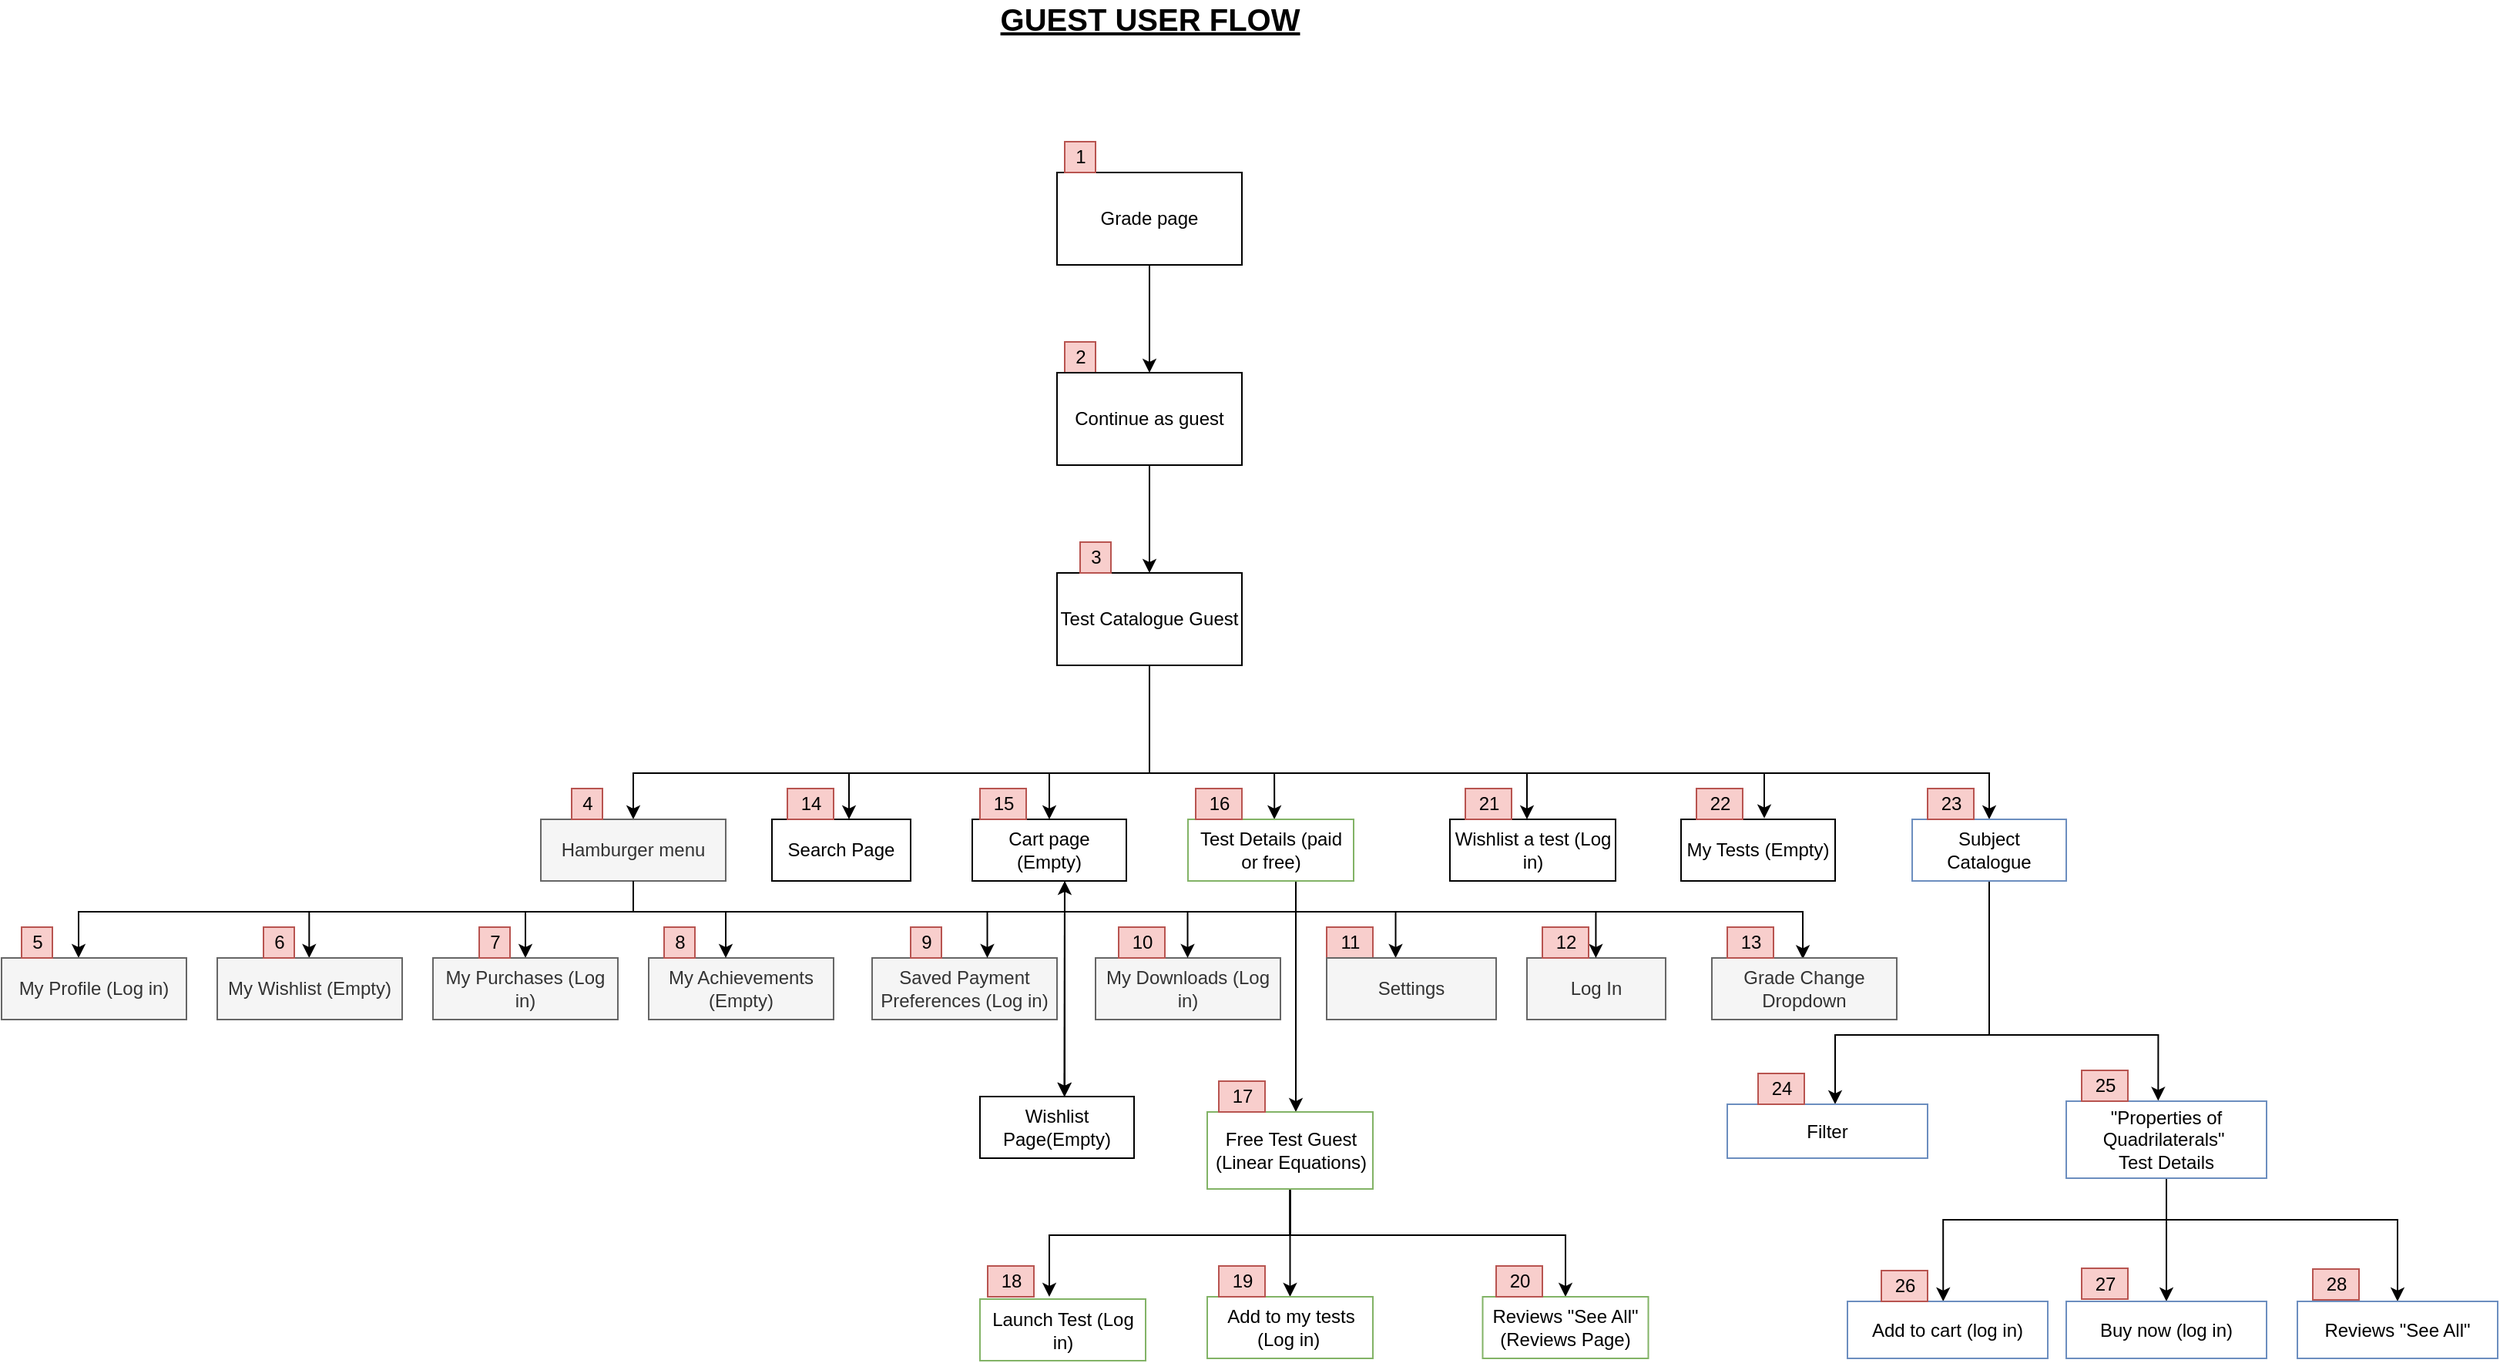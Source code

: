 <mxfile version="14.9.2" type="github" pages="2">
  <diagram id="OGrvIuzpXwlmTKYWj4ko" name="Guest user flow">
    <mxGraphModel dx="12700" dy="7450" grid="1" gridSize="10" guides="1" tooltips="1" connect="1" arrows="1" fold="1" page="1" pageScale="1" pageWidth="850" pageHeight="1100" math="0" shadow="0">
      <root>
        <mxCell id="0" />
        <mxCell id="1" parent="0" />
        <mxCell id="kdUmxQenp2QyYtP7Kdyd-5" style="edgeStyle=orthogonalEdgeStyle;rounded=0;orthogonalLoop=1;jettySize=auto;html=1;entryX=0.5;entryY=0;entryDx=0;entryDy=0;" edge="1" parent="1" source="kdUmxQenp2QyYtP7Kdyd-1" target="kdUmxQenp2QyYtP7Kdyd-99">
          <mxGeometry relative="1" as="geometry">
            <mxPoint x="425" y="10" as="targetPoint" />
          </mxGeometry>
        </mxCell>
        <mxCell id="kdUmxQenp2QyYtP7Kdyd-1" value="Grade page" style="rounded=0;whiteSpace=wrap;html=1;" vertex="1" parent="1">
          <mxGeometry x="365" y="-110" width="120" height="60" as="geometry" />
        </mxCell>
        <mxCell id="kdUmxQenp2QyYtP7Kdyd-3" value="&lt;font style=&quot;font-size: 20px&quot;&gt;&lt;b&gt;&lt;u&gt;GUEST USER FLOW&lt;/u&gt;&lt;/b&gt;&lt;/font&gt;" style="text;html=1;align=center;verticalAlign=middle;resizable=0;points=[];autosize=1;strokeColor=none;" vertex="1" parent="1">
          <mxGeometry x="320" y="-220" width="210" height="20" as="geometry" />
        </mxCell>
        <mxCell id="kdUmxQenp2QyYtP7Kdyd-8" value="" style="edgeStyle=orthogonalEdgeStyle;rounded=0;orthogonalLoop=1;jettySize=auto;html=1;" edge="1" parent="1" source="kdUmxQenp2QyYtP7Kdyd-4" target="kdUmxQenp2QyYtP7Kdyd-7">
          <mxGeometry relative="1" as="geometry">
            <Array as="points">
              <mxPoint x="425" y="280" />
              <mxPoint x="90" y="280" />
            </Array>
          </mxGeometry>
        </mxCell>
        <mxCell id="kdUmxQenp2QyYtP7Kdyd-10" style="edgeStyle=orthogonalEdgeStyle;rounded=0;orthogonalLoop=1;jettySize=auto;html=1;entryX=0.54;entryY=-0.017;entryDx=0;entryDy=0;entryPerimeter=0;" edge="1" parent="1" source="kdUmxQenp2QyYtP7Kdyd-4" target="kdUmxQenp2QyYtP7Kdyd-23">
          <mxGeometry relative="1" as="geometry">
            <mxPoint x="780" y="320" as="targetPoint" />
            <Array as="points">
              <mxPoint x="425" y="280" />
              <mxPoint x="824" y="280" />
            </Array>
          </mxGeometry>
        </mxCell>
        <mxCell id="kdUmxQenp2QyYtP7Kdyd-4" value="Test Catalogue Guest" style="rounded=0;whiteSpace=wrap;html=1;" vertex="1" parent="1">
          <mxGeometry x="365" y="150" width="120" height="60" as="geometry" />
        </mxCell>
        <mxCell id="kdUmxQenp2QyYtP7Kdyd-27" value="" style="edgeStyle=orthogonalEdgeStyle;rounded=0;orthogonalLoop=1;jettySize=auto;html=1;" edge="1" parent="1" source="kdUmxQenp2QyYtP7Kdyd-7" target="kdUmxQenp2QyYtP7Kdyd-26">
          <mxGeometry relative="1" as="geometry">
            <Array as="points">
              <mxPoint x="90" y="370" />
              <mxPoint x="-270" y="370" />
            </Array>
          </mxGeometry>
        </mxCell>
        <mxCell id="kdUmxQenp2QyYtP7Kdyd-7" value="Hamburger menu" style="rounded=0;whiteSpace=wrap;html=1;strokeColor=#666666;fillColor=#f5f5f5;fontColor=#333333;" vertex="1" parent="1">
          <mxGeometry x="30" y="310" width="120" height="40" as="geometry" />
        </mxCell>
        <mxCell id="kdUmxQenp2QyYtP7Kdyd-12" style="edgeStyle=orthogonalEdgeStyle;rounded=0;orthogonalLoop=1;jettySize=auto;html=1;" edge="1" parent="1">
          <mxGeometry relative="1" as="geometry">
            <mxPoint x="970" y="310" as="targetPoint" />
            <mxPoint x="650" y="280" as="sourcePoint" />
            <Array as="points">
              <mxPoint x="970" y="280" />
            </Array>
          </mxGeometry>
        </mxCell>
        <mxCell id="kdUmxQenp2QyYtP7Kdyd-15" style="edgeStyle=orthogonalEdgeStyle;rounded=0;orthogonalLoop=1;jettySize=auto;html=1;" edge="1" parent="1">
          <mxGeometry relative="1" as="geometry">
            <mxPoint x="230" y="310" as="targetPoint" />
            <mxPoint x="230" y="280" as="sourcePoint" />
            <Array as="points">
              <mxPoint x="230" y="280" />
              <mxPoint x="230" y="290" />
            </Array>
          </mxGeometry>
        </mxCell>
        <mxCell id="kdUmxQenp2QyYtP7Kdyd-17" value="Search Page" style="rounded=0;whiteSpace=wrap;html=1;" vertex="1" parent="1">
          <mxGeometry x="180" y="310" width="90" height="40" as="geometry" />
        </mxCell>
        <mxCell id="kdUmxQenp2QyYtP7Kdyd-91" style="edgeStyle=orthogonalEdgeStyle;rounded=0;orthogonalLoop=1;jettySize=auto;html=1;" edge="1" parent="1" source="kdUmxQenp2QyYtP7Kdyd-18">
          <mxGeometry relative="1" as="geometry">
            <mxPoint x="370" y="490" as="targetPoint" />
            <Array as="points">
              <mxPoint x="370" y="490" />
              <mxPoint x="370" y="490" />
            </Array>
          </mxGeometry>
        </mxCell>
        <mxCell id="kdUmxQenp2QyYtP7Kdyd-18" value="Cart page (Empty)" style="rounded=0;whiteSpace=wrap;html=1;" vertex="1" parent="1">
          <mxGeometry x="310" y="310" width="100" height="40" as="geometry" />
        </mxCell>
        <mxCell id="kdUmxQenp2QyYtP7Kdyd-69" value="" style="edgeStyle=orthogonalEdgeStyle;rounded=0;orthogonalLoop=1;jettySize=auto;html=1;exitX=0.5;exitY=1;exitDx=0;exitDy=0;" edge="1" parent="1" source="kdUmxQenp2QyYtP7Kdyd-19">
          <mxGeometry relative="1" as="geometry">
            <mxPoint x="970" y="345" as="sourcePoint" />
            <mxPoint x="870" y="495" as="targetPoint" />
            <Array as="points">
              <mxPoint x="970" y="450" />
              <mxPoint x="870" y="450" />
              <mxPoint x="870" y="495" />
            </Array>
          </mxGeometry>
        </mxCell>
        <mxCell id="kdUmxQenp2QyYtP7Kdyd-19" value="Subject Catalogue" style="rounded=0;whiteSpace=wrap;html=1;strokeColor=#6c8ebf;fillColor=#FFFFFF;" vertex="1" parent="1">
          <mxGeometry x="920" y="310" width="100" height="40" as="geometry" />
        </mxCell>
        <mxCell id="kdUmxQenp2QyYtP7Kdyd-20" style="edgeStyle=orthogonalEdgeStyle;rounded=0;orthogonalLoop=1;jettySize=auto;html=1;" edge="1" parent="1">
          <mxGeometry relative="1" as="geometry">
            <mxPoint x="360" y="310.0" as="targetPoint" />
            <mxPoint x="360" y="280" as="sourcePoint" />
            <Array as="points">
              <mxPoint x="360" y="290" />
              <mxPoint x="360" y="290" />
            </Array>
          </mxGeometry>
        </mxCell>
        <mxCell id="kdUmxQenp2QyYtP7Kdyd-21" style="edgeStyle=orthogonalEdgeStyle;rounded=0;orthogonalLoop=1;jettySize=auto;html=1;" edge="1" parent="1">
          <mxGeometry relative="1" as="geometry">
            <mxPoint x="506.05" y="310.0" as="targetPoint" />
            <mxPoint x="506.05" y="280" as="sourcePoint" />
            <Array as="points">
              <mxPoint x="506.05" y="300" />
              <mxPoint x="506.05" y="300" />
            </Array>
          </mxGeometry>
        </mxCell>
        <mxCell id="kdUmxQenp2QyYtP7Kdyd-23" value="My Tests (Empty)" style="rounded=0;whiteSpace=wrap;html=1;" vertex="1" parent="1">
          <mxGeometry x="770" y="310" width="100" height="40" as="geometry" />
        </mxCell>
        <mxCell id="kdUmxQenp2QyYtP7Kdyd-64" style="edgeStyle=orthogonalEdgeStyle;rounded=0;orthogonalLoop=1;jettySize=auto;html=1;" edge="1" parent="1" source="kdUmxQenp2QyYtP7Kdyd-24">
          <mxGeometry relative="1" as="geometry">
            <mxPoint x="520" y="500" as="targetPoint" />
            <Array as="points">
              <mxPoint x="520" y="450" />
              <mxPoint x="520" y="450" />
            </Array>
          </mxGeometry>
        </mxCell>
        <mxCell id="kdUmxQenp2QyYtP7Kdyd-24" value="Test Details (paid or free)" style="rounded=0;whiteSpace=wrap;html=1;strokeColor=#82b366;fillColor=#FFFFFF;" vertex="1" parent="1">
          <mxGeometry x="450" y="310" width="107.5" height="40" as="geometry" />
        </mxCell>
        <mxCell id="kdUmxQenp2QyYtP7Kdyd-26" value="My Profile (Log in)" style="rounded=0;whiteSpace=wrap;html=1;fillColor=#f5f5f5;strokeColor=#666666;fontColor=#333333;" vertex="1" parent="1">
          <mxGeometry x="-320" y="400" width="120" height="40" as="geometry" />
        </mxCell>
        <mxCell id="kdUmxQenp2QyYtP7Kdyd-28" value="" style="edgeStyle=orthogonalEdgeStyle;rounded=0;orthogonalLoop=1;jettySize=auto;html=1;entryX=0.492;entryY=0.018;entryDx=0;entryDy=0;entryPerimeter=0;exitX=0.5;exitY=1;exitDx=0;exitDy=0;exitPerimeter=0;" edge="1" parent="1" source="kdUmxQenp2QyYtP7Kdyd-7" target="kdUmxQenp2QyYtP7Kdyd-39">
          <mxGeometry relative="1" as="geometry">
            <mxPoint x="459.97" y="360" as="sourcePoint" />
            <mxPoint x="839.97" y="420" as="targetPoint" />
            <Array as="points">
              <mxPoint x="90" y="370" />
              <mxPoint x="849" y="370" />
            </Array>
          </mxGeometry>
        </mxCell>
        <mxCell id="kdUmxQenp2QyYtP7Kdyd-29" style="edgeStyle=orthogonalEdgeStyle;rounded=0;orthogonalLoop=1;jettySize=auto;html=1;" edge="1" parent="1">
          <mxGeometry relative="1" as="geometry">
            <mxPoint x="-120.34" y="400" as="targetPoint" />
            <mxPoint x="-120.34" y="370" as="sourcePoint" />
            <Array as="points">
              <mxPoint x="-120.34" y="370" />
              <mxPoint x="-120.34" y="380" />
            </Array>
          </mxGeometry>
        </mxCell>
        <mxCell id="kdUmxQenp2QyYtP7Kdyd-31" value="My Wishlist (Empty)" style="rounded=0;whiteSpace=wrap;html=1;fillColor=#f5f5f5;strokeColor=#666666;fontColor=#333333;" vertex="1" parent="1">
          <mxGeometry x="-180" y="400" width="120" height="40" as="geometry" />
        </mxCell>
        <mxCell id="kdUmxQenp2QyYtP7Kdyd-32" style="edgeStyle=orthogonalEdgeStyle;rounded=0;orthogonalLoop=1;jettySize=auto;html=1;" edge="1" parent="1">
          <mxGeometry relative="1" as="geometry">
            <mxPoint x="20" y="400" as="targetPoint" />
            <mxPoint x="20" y="370" as="sourcePoint" />
            <Array as="points">
              <mxPoint x="20" y="370" />
              <mxPoint x="20" y="380" />
            </Array>
          </mxGeometry>
        </mxCell>
        <mxCell id="kdUmxQenp2QyYtP7Kdyd-33" value="My Achievements (Empty)" style="rounded=0;whiteSpace=wrap;html=1;fillColor=#f5f5f5;strokeColor=#666666;fontColor=#333333;" vertex="1" parent="1">
          <mxGeometry x="100" y="400" width="120" height="40" as="geometry" />
        </mxCell>
        <mxCell id="kdUmxQenp2QyYtP7Kdyd-34" value="Saved Payment Preferences (Log in)" style="rounded=0;whiteSpace=wrap;html=1;fillColor=#f5f5f5;strokeColor=#666666;fontColor=#333333;" vertex="1" parent="1">
          <mxGeometry x="245" y="400" width="120" height="40" as="geometry" />
        </mxCell>
        <mxCell id="kdUmxQenp2QyYtP7Kdyd-35" value="My Downloads (Log in)" style="rounded=0;whiteSpace=wrap;html=1;fillColor=#f5f5f5;strokeColor=#666666;fontColor=#333333;" vertex="1" parent="1">
          <mxGeometry x="390" y="400" width="120" height="40" as="geometry" />
        </mxCell>
        <mxCell id="kdUmxQenp2QyYtP7Kdyd-37" value="My Purchases (Log in)" style="rounded=0;whiteSpace=wrap;html=1;fillColor=#f5f5f5;strokeColor=#666666;fontColor=#333333;" vertex="1" parent="1">
          <mxGeometry x="-40" y="400" width="120" height="40" as="geometry" />
        </mxCell>
        <mxCell id="kdUmxQenp2QyYtP7Kdyd-38" value="Log In" style="rounded=0;whiteSpace=wrap;html=1;fillColor=#f5f5f5;strokeColor=#666666;fontColor=#333333;" vertex="1" parent="1">
          <mxGeometry x="670" y="400" width="90" height="40" as="geometry" />
        </mxCell>
        <mxCell id="kdUmxQenp2QyYtP7Kdyd-39" value="Grade Change Dropdown" style="rounded=0;whiteSpace=wrap;html=1;fillColor=#f5f5f5;strokeColor=#666666;fontColor=#333333;" vertex="1" parent="1">
          <mxGeometry x="790" y="400" width="120" height="40" as="geometry" />
        </mxCell>
        <mxCell id="kdUmxQenp2QyYtP7Kdyd-41" style="edgeStyle=orthogonalEdgeStyle;rounded=0;orthogonalLoop=1;jettySize=auto;html=1;" edge="1" parent="1">
          <mxGeometry relative="1" as="geometry">
            <mxPoint x="319.76" y="400" as="targetPoint" />
            <mxPoint x="319.76" y="370" as="sourcePoint" />
            <Array as="points">
              <mxPoint x="319.76" y="370" />
              <mxPoint x="319.76" y="380" />
            </Array>
          </mxGeometry>
        </mxCell>
        <mxCell id="kdUmxQenp2QyYtP7Kdyd-42" style="edgeStyle=orthogonalEdgeStyle;rounded=0;orthogonalLoop=1;jettySize=auto;html=1;" edge="1" parent="1">
          <mxGeometry relative="1" as="geometry">
            <mxPoint x="150" y="400" as="targetPoint" />
            <mxPoint x="150" y="370" as="sourcePoint" />
            <Array as="points">
              <mxPoint x="150" y="370" />
              <mxPoint x="150" y="380" />
            </Array>
          </mxGeometry>
        </mxCell>
        <mxCell id="kdUmxQenp2QyYtP7Kdyd-43" style="edgeStyle=orthogonalEdgeStyle;rounded=0;orthogonalLoop=1;jettySize=auto;html=1;" edge="1" parent="1">
          <mxGeometry relative="1" as="geometry">
            <mxPoint x="449.76" y="400" as="targetPoint" />
            <mxPoint x="449.76" y="370" as="sourcePoint" />
            <Array as="points">
              <mxPoint x="449.76" y="370" />
              <mxPoint x="449.76" y="380" />
            </Array>
          </mxGeometry>
        </mxCell>
        <mxCell id="kdUmxQenp2QyYtP7Kdyd-44" style="edgeStyle=orthogonalEdgeStyle;rounded=0;orthogonalLoop=1;jettySize=auto;html=1;" edge="1" parent="1">
          <mxGeometry relative="1" as="geometry">
            <mxPoint x="584.76" y="400" as="targetPoint" />
            <mxPoint x="584.76" y="370" as="sourcePoint" />
            <Array as="points">
              <mxPoint x="584.76" y="370" />
              <mxPoint x="584.76" y="380" />
            </Array>
          </mxGeometry>
        </mxCell>
        <mxCell id="kdUmxQenp2QyYtP7Kdyd-45" style="edgeStyle=orthogonalEdgeStyle;rounded=0;orthogonalLoop=1;jettySize=auto;html=1;" edge="1" parent="1">
          <mxGeometry relative="1" as="geometry">
            <mxPoint x="714.71" y="400" as="targetPoint" />
            <mxPoint x="714.71" y="370" as="sourcePoint" />
            <Array as="points">
              <mxPoint x="714.71" y="370" />
              <mxPoint x="714.71" y="380" />
            </Array>
          </mxGeometry>
        </mxCell>
        <mxCell id="kdUmxQenp2QyYtP7Kdyd-48" style="edgeStyle=orthogonalEdgeStyle;rounded=0;orthogonalLoop=1;jettySize=auto;html=1;" edge="1" parent="1">
          <mxGeometry relative="1" as="geometry">
            <mxPoint x="670.0" y="310.0" as="targetPoint" />
            <mxPoint x="670.0" y="280" as="sourcePoint" />
            <Array as="points">
              <mxPoint x="669.95" y="290" />
              <mxPoint x="669.95" y="290" />
            </Array>
          </mxGeometry>
        </mxCell>
        <mxCell id="kdUmxQenp2QyYtP7Kdyd-49" value="Wishlist a test (Log in)" style="rounded=0;whiteSpace=wrap;html=1;" vertex="1" parent="1">
          <mxGeometry x="620" y="310" width="107.5" height="40" as="geometry" />
        </mxCell>
        <mxCell id="kdUmxQenp2QyYtP7Kdyd-50" value="1" style="text;html=1;align=center;verticalAlign=middle;resizable=0;points=[];autosize=1;strokeColor=#b85450;fillColor=#f8cecc;" vertex="1" parent="1">
          <mxGeometry x="370" y="-130" width="20" height="20" as="geometry" />
        </mxCell>
        <mxCell id="kdUmxQenp2QyYtP7Kdyd-51" value="2" style="text;html=1;align=center;verticalAlign=middle;resizable=0;points=[];autosize=1;strokeColor=#b85450;fillColor=#f8cecc;" vertex="1" parent="1">
          <mxGeometry x="370" width="20" height="20" as="geometry" />
        </mxCell>
        <mxCell id="kdUmxQenp2QyYtP7Kdyd-52" value="3" style="text;html=1;align=center;verticalAlign=middle;resizable=0;points=[];autosize=1;strokeColor=#b85450;fillColor=#f8cecc;" vertex="1" parent="1">
          <mxGeometry x="380" y="130" width="20" height="20" as="geometry" />
        </mxCell>
        <mxCell id="kdUmxQenp2QyYtP7Kdyd-53" value="4" style="text;html=1;align=center;verticalAlign=middle;resizable=0;points=[];autosize=1;strokeColor=#b85450;fillColor=#f8cecc;" vertex="1" parent="1">
          <mxGeometry x="50" y="290" width="20" height="20" as="geometry" />
        </mxCell>
        <mxCell id="kdUmxQenp2QyYtP7Kdyd-54" value="5" style="text;html=1;align=center;verticalAlign=middle;resizable=0;points=[];autosize=1;strokeColor=#b85450;fillColor=#f8cecc;" vertex="1" parent="1">
          <mxGeometry x="-307" y="380" width="20" height="20" as="geometry" />
        </mxCell>
        <mxCell id="kdUmxQenp2QyYtP7Kdyd-55" value="6" style="text;html=1;align=center;verticalAlign=middle;resizable=0;points=[];autosize=1;strokeColor=#b85450;fillColor=#f8cecc;" vertex="1" parent="1">
          <mxGeometry x="-150" y="380" width="20" height="20" as="geometry" />
        </mxCell>
        <mxCell id="kdUmxQenp2QyYtP7Kdyd-56" value="7" style="text;html=1;align=center;verticalAlign=middle;resizable=0;points=[];autosize=1;strokeColor=#b85450;fillColor=#f8cecc;" vertex="1" parent="1">
          <mxGeometry x="-10" y="380" width="20" height="20" as="geometry" />
        </mxCell>
        <mxCell id="kdUmxQenp2QyYtP7Kdyd-57" value="8" style="text;html=1;align=center;verticalAlign=middle;resizable=0;points=[];autosize=1;strokeColor=#b85450;fillColor=#f8cecc;" vertex="1" parent="1">
          <mxGeometry x="110" y="380" width="20" height="20" as="geometry" />
        </mxCell>
        <mxCell id="kdUmxQenp2QyYtP7Kdyd-58" value="9" style="text;html=1;align=center;verticalAlign=middle;resizable=0;points=[];autosize=1;strokeColor=#b85450;fillColor=#f8cecc;" vertex="1" parent="1">
          <mxGeometry x="270" y="380" width="20" height="20" as="geometry" />
        </mxCell>
        <mxCell id="kdUmxQenp2QyYtP7Kdyd-59" value="10" style="text;html=1;align=center;verticalAlign=middle;resizable=0;points=[];autosize=1;strokeColor=#b85450;fillColor=#f8cecc;" vertex="1" parent="1">
          <mxGeometry x="405" y="380" width="30" height="20" as="geometry" />
        </mxCell>
        <mxCell id="kdUmxQenp2QyYtP7Kdyd-60" value="11" style="text;html=1;align=center;verticalAlign=middle;resizable=0;points=[];autosize=1;strokeColor=#b85450;fillColor=#f8cecc;" vertex="1" parent="1">
          <mxGeometry x="540" y="380" width="30" height="20" as="geometry" />
        </mxCell>
        <mxCell id="kdUmxQenp2QyYtP7Kdyd-61" value="12" style="text;html=1;align=center;verticalAlign=middle;resizable=0;points=[];autosize=1;strokeColor=#b85450;fillColor=#f8cecc;" vertex="1" parent="1">
          <mxGeometry x="680" y="380" width="30" height="20" as="geometry" />
        </mxCell>
        <mxCell id="kdUmxQenp2QyYtP7Kdyd-62" value="13" style="text;html=1;align=center;verticalAlign=middle;resizable=0;points=[];autosize=1;strokeColor=#b85450;fillColor=#f8cecc;" vertex="1" parent="1">
          <mxGeometry x="800" y="380" width="30" height="20" as="geometry" />
        </mxCell>
        <mxCell id="kdUmxQenp2QyYtP7Kdyd-89" value="" style="edgeStyle=orthogonalEdgeStyle;rounded=0;orthogonalLoop=1;jettySize=auto;html=1;" edge="1" parent="1" source="kdUmxQenp2QyYtP7Kdyd-66" target="kdUmxQenp2QyYtP7Kdyd-88">
          <mxGeometry relative="1" as="geometry" />
        </mxCell>
        <mxCell id="uFjv52dQ62Q8SC3ocIX9-1" value="" style="edgeStyle=orthogonalEdgeStyle;rounded=0;orthogonalLoop=1;jettySize=auto;html=1;shadow=0;" edge="1" parent="1" source="kdUmxQenp2QyYtP7Kdyd-66">
          <mxGeometry relative="1" as="geometry">
            <mxPoint x="360" y="620" as="targetPoint" />
            <Array as="points">
              <mxPoint x="516" y="580" />
              <mxPoint x="360" y="580" />
            </Array>
          </mxGeometry>
        </mxCell>
        <mxCell id="uFjv52dQ62Q8SC3ocIX9-4" value="" style="edgeStyle=orthogonalEdgeStyle;rounded=0;orthogonalLoop=1;jettySize=auto;html=1;shadow=0;" edge="1" parent="1" source="kdUmxQenp2QyYtP7Kdyd-66" target="uFjv52dQ62Q8SC3ocIX9-3">
          <mxGeometry relative="1" as="geometry">
            <Array as="points">
              <mxPoint x="516" y="580" />
              <mxPoint x="695" y="580" />
            </Array>
          </mxGeometry>
        </mxCell>
        <mxCell id="kdUmxQenp2QyYtP7Kdyd-66" value="Free Test Guest (Linear Equations)" style="rounded=0;whiteSpace=wrap;html=1;strokeColor=#82b366;fillColor=#FFFFFF;" vertex="1" parent="1">
          <mxGeometry x="462.5" y="500" width="107.5" height="50" as="geometry" />
        </mxCell>
        <mxCell id="kdUmxQenp2QyYtP7Kdyd-68" value="Filter" style="rounded=0;whiteSpace=wrap;html=1;strokeColor=#6c8ebf;fillColor=#FFFFFF;" vertex="1" parent="1">
          <mxGeometry x="800" y="495" width="130" height="35" as="geometry" />
        </mxCell>
        <mxCell id="kdUmxQenp2QyYtP7Kdyd-76" style="edgeStyle=orthogonalEdgeStyle;rounded=0;orthogonalLoop=1;jettySize=auto;html=1;entryX=0.459;entryY=-0.005;entryDx=0;entryDy=0;entryPerimeter=0;" edge="1" parent="1" target="kdUmxQenp2QyYtP7Kdyd-77">
          <mxGeometry relative="1" as="geometry">
            <mxPoint x="1080" y="490" as="targetPoint" />
            <mxPoint x="970" y="450" as="sourcePoint" />
            <Array as="points">
              <mxPoint x="1080" y="450" />
            </Array>
          </mxGeometry>
        </mxCell>
        <mxCell id="kdUmxQenp2QyYtP7Kdyd-82" value="" style="edgeStyle=orthogonalEdgeStyle;rounded=0;orthogonalLoop=1;jettySize=auto;html=1;" edge="1" parent="1" source="kdUmxQenp2QyYtP7Kdyd-77" target="kdUmxQenp2QyYtP7Kdyd-81">
          <mxGeometry relative="1" as="geometry" />
        </mxCell>
        <mxCell id="kdUmxQenp2QyYtP7Kdyd-84" value="" style="edgeStyle=orthogonalEdgeStyle;rounded=0;orthogonalLoop=1;jettySize=auto;html=1;entryX=0.478;entryY=0;entryDx=0;entryDy=0;entryPerimeter=0;" edge="1" parent="1" source="kdUmxQenp2QyYtP7Kdyd-77" target="kdUmxQenp2QyYtP7Kdyd-87">
          <mxGeometry relative="1" as="geometry">
            <mxPoint x="940" y="620" as="targetPoint" />
            <Array as="points">
              <mxPoint x="1085" y="570" />
              <mxPoint x="940" y="570" />
            </Array>
          </mxGeometry>
        </mxCell>
        <mxCell id="kdUmxQenp2QyYtP7Kdyd-86" value="" style="edgeStyle=orthogonalEdgeStyle;rounded=0;orthogonalLoop=1;jettySize=auto;html=1;" edge="1" parent="1" source="kdUmxQenp2QyYtP7Kdyd-77" target="kdUmxQenp2QyYtP7Kdyd-85">
          <mxGeometry relative="1" as="geometry">
            <Array as="points">
              <mxPoint x="1085" y="570" />
              <mxPoint x="1235" y="570" />
            </Array>
          </mxGeometry>
        </mxCell>
        <mxCell id="kdUmxQenp2QyYtP7Kdyd-77" value="&quot;Properties of Quadrilaterals&quot;&amp;nbsp;&lt;br&gt;Test Details" style="rounded=0;whiteSpace=wrap;html=1;strokeColor=#6c8ebf;fillColor=#FFFFFF;" vertex="1" parent="1">
          <mxGeometry x="1020" y="493" width="130" height="50" as="geometry" />
        </mxCell>
        <mxCell id="kdUmxQenp2QyYtP7Kdyd-80" value="Settings" style="rounded=0;whiteSpace=wrap;html=1;fillColor=#f5f5f5;strokeColor=#666666;fontColor=#333333;" vertex="1" parent="1">
          <mxGeometry x="540" y="400" width="110" height="40" as="geometry" />
        </mxCell>
        <mxCell id="kdUmxQenp2QyYtP7Kdyd-81" value="Buy now (log in)" style="rounded=0;whiteSpace=wrap;html=1;strokeColor=#6c8ebf;fillColor=#FFFFFF;" vertex="1" parent="1">
          <mxGeometry x="1020" y="623" width="130" height="37" as="geometry" />
        </mxCell>
        <mxCell id="kdUmxQenp2QyYtP7Kdyd-85" value="Reviews &quot;See All&quot;" style="rounded=0;whiteSpace=wrap;html=1;strokeColor=#6c8ebf;fillColor=#FFFFFF;" vertex="1" parent="1">
          <mxGeometry x="1170" y="623" width="130" height="37" as="geometry" />
        </mxCell>
        <mxCell id="kdUmxQenp2QyYtP7Kdyd-87" value="Add to cart (log in)" style="rounded=0;whiteSpace=wrap;html=1;strokeColor=#6c8ebf;fillColor=#FFFFFF;" vertex="1" parent="1">
          <mxGeometry x="878" y="623" width="130" height="37" as="geometry" />
        </mxCell>
        <mxCell id="kdUmxQenp2QyYtP7Kdyd-88" value="Add to my tests (Log in)&amp;nbsp;" style="rounded=0;whiteSpace=wrap;html=1;strokeColor=#82b366;fillColor=#FFFFFF;" vertex="1" parent="1">
          <mxGeometry x="462.5" y="620" width="107.5" height="40" as="geometry" />
        </mxCell>
        <mxCell id="kdUmxQenp2QyYtP7Kdyd-93" value="Wishlist Page(Empty)" style="rounded=0;whiteSpace=wrap;html=1;" vertex="1" parent="1">
          <mxGeometry x="315" y="490" width="100" height="40" as="geometry" />
        </mxCell>
        <mxCell id="kdUmxQenp2QyYtP7Kdyd-96" value="" style="endArrow=classic;startArrow=classic;html=1;shadow=0;exitX=0.547;exitY=0.001;exitDx=0;exitDy=0;exitPerimeter=0;" edge="1" parent="1" source="kdUmxQenp2QyYtP7Kdyd-93">
          <mxGeometry width="50" height="50" relative="1" as="geometry">
            <mxPoint x="320" y="400" as="sourcePoint" />
            <mxPoint x="370" y="350" as="targetPoint" />
          </mxGeometry>
        </mxCell>
        <mxCell id="kdUmxQenp2QyYtP7Kdyd-100" value="" style="edgeStyle=orthogonalEdgeStyle;rounded=0;orthogonalLoop=1;jettySize=auto;html=1;shadow=0;entryX=0.5;entryY=0;entryDx=0;entryDy=0;" edge="1" parent="1" source="kdUmxQenp2QyYtP7Kdyd-99" target="kdUmxQenp2QyYtP7Kdyd-4">
          <mxGeometry relative="1" as="geometry" />
        </mxCell>
        <mxCell id="kdUmxQenp2QyYtP7Kdyd-99" value="Continue as guest" style="rounded=0;whiteSpace=wrap;html=1;" vertex="1" parent="1">
          <mxGeometry x="365" y="20" width="120" height="60" as="geometry" />
        </mxCell>
        <mxCell id="kxbbevjZoV_u6TfhAlHw-1" value="14" style="text;html=1;align=center;verticalAlign=middle;resizable=0;points=[];autosize=1;strokeColor=#b85450;fillColor=#f8cecc;" vertex="1" parent="1">
          <mxGeometry x="190" y="290" width="30" height="20" as="geometry" />
        </mxCell>
        <mxCell id="kxbbevjZoV_u6TfhAlHw-2" value="15" style="text;html=1;align=center;verticalAlign=middle;resizable=0;points=[];autosize=1;strokeColor=#b85450;fillColor=#f8cecc;" vertex="1" parent="1">
          <mxGeometry x="315" y="290" width="30" height="20" as="geometry" />
        </mxCell>
        <mxCell id="uFjv52dQ62Q8SC3ocIX9-2" value="Launch Test (Log in)" style="rounded=0;whiteSpace=wrap;html=1;strokeColor=#82b366;fillColor=#FFFFFF;" vertex="1" parent="1">
          <mxGeometry x="315" y="621.5" width="107.5" height="40" as="geometry" />
        </mxCell>
        <mxCell id="uFjv52dQ62Q8SC3ocIX9-3" value="Reviews &quot;See All&quot; (Reviews Page)" style="rounded=0;whiteSpace=wrap;html=1;strokeColor=#82b366;fillColor=#FFFFFF;" vertex="1" parent="1">
          <mxGeometry x="641.25" y="620" width="107.5" height="40" as="geometry" />
        </mxCell>
        <mxCell id="uFjv52dQ62Q8SC3ocIX9-5" value="16" style="text;html=1;align=center;verticalAlign=middle;resizable=0;points=[];autosize=1;strokeColor=#b85450;fillColor=#f8cecc;" vertex="1" parent="1">
          <mxGeometry x="455" y="290" width="30" height="20" as="geometry" />
        </mxCell>
        <mxCell id="uFjv52dQ62Q8SC3ocIX9-6" value="17" style="text;html=1;align=center;verticalAlign=middle;resizable=0;points=[];autosize=1;strokeColor=#b85450;fillColor=#f8cecc;" vertex="1" parent="1">
          <mxGeometry x="470" y="480" width="30" height="20" as="geometry" />
        </mxCell>
        <mxCell id="uFjv52dQ62Q8SC3ocIX9-7" value="18" style="text;html=1;align=center;verticalAlign=middle;resizable=0;points=[];autosize=1;strokeColor=#b85450;fillColor=#f8cecc;" vertex="1" parent="1">
          <mxGeometry x="320" y="600" width="30" height="20" as="geometry" />
        </mxCell>
        <mxCell id="uFjv52dQ62Q8SC3ocIX9-8" value="19" style="text;html=1;align=center;verticalAlign=middle;resizable=0;points=[];autosize=1;strokeColor=#b85450;fillColor=#f8cecc;" vertex="1" parent="1">
          <mxGeometry x="470" y="600" width="30" height="20" as="geometry" />
        </mxCell>
        <mxCell id="uFjv52dQ62Q8SC3ocIX9-9" value="20" style="text;html=1;align=center;verticalAlign=middle;resizable=0;points=[];autosize=1;strokeColor=#b85450;fillColor=#f8cecc;" vertex="1" parent="1">
          <mxGeometry x="650" y="600" width="30" height="20" as="geometry" />
        </mxCell>
        <mxCell id="uFjv52dQ62Q8SC3ocIX9-10" value="21" style="text;html=1;align=center;verticalAlign=middle;resizable=0;points=[];autosize=1;strokeColor=#b85450;fillColor=#f8cecc;" vertex="1" parent="1">
          <mxGeometry x="630" y="290" width="30" height="20" as="geometry" />
        </mxCell>
        <mxCell id="uFjv52dQ62Q8SC3ocIX9-11" value="22" style="text;html=1;align=center;verticalAlign=middle;resizable=0;points=[];autosize=1;strokeColor=#b85450;fillColor=#f8cecc;" vertex="1" parent="1">
          <mxGeometry x="780" y="290" width="30" height="20" as="geometry" />
        </mxCell>
        <mxCell id="uFjv52dQ62Q8SC3ocIX9-12" value="23" style="text;html=1;align=center;verticalAlign=middle;resizable=0;points=[];autosize=1;strokeColor=#b85450;fillColor=#f8cecc;" vertex="1" parent="1">
          <mxGeometry x="930" y="290" width="30" height="20" as="geometry" />
        </mxCell>
        <mxCell id="uFjv52dQ62Q8SC3ocIX9-13" value="24" style="text;html=1;align=center;verticalAlign=middle;resizable=0;points=[];autosize=1;strokeColor=#b85450;fillColor=#f8cecc;" vertex="1" parent="1">
          <mxGeometry x="820" y="475" width="30" height="20" as="geometry" />
        </mxCell>
        <mxCell id="uFjv52dQ62Q8SC3ocIX9-14" value="25" style="text;html=1;align=center;verticalAlign=middle;resizable=0;points=[];autosize=1;strokeColor=#b85450;fillColor=#f8cecc;" vertex="1" parent="1">
          <mxGeometry x="1030" y="473" width="30" height="20" as="geometry" />
        </mxCell>
        <mxCell id="uFjv52dQ62Q8SC3ocIX9-15" value="26" style="text;html=1;align=center;verticalAlign=middle;resizable=0;points=[];autosize=1;strokeColor=#b85450;fillColor=#f8cecc;" vertex="1" parent="1">
          <mxGeometry x="900" y="603" width="30" height="20" as="geometry" />
        </mxCell>
        <mxCell id="uFjv52dQ62Q8SC3ocIX9-16" value="27" style="text;html=1;align=center;verticalAlign=middle;resizable=0;points=[];autosize=1;strokeColor=#b85450;fillColor=#f8cecc;" vertex="1" parent="1">
          <mxGeometry x="1030" y="601.5" width="30" height="20" as="geometry" />
        </mxCell>
        <mxCell id="uFjv52dQ62Q8SC3ocIX9-17" value="28" style="text;html=1;align=center;verticalAlign=middle;resizable=0;points=[];autosize=1;strokeColor=#b85450;fillColor=#f8cecc;" vertex="1" parent="1">
          <mxGeometry x="1180" y="602" width="30" height="20" as="geometry" />
        </mxCell>
      </root>
    </mxGraphModel>
  </diagram>
  <diagram id="a1N47Jkwlm5fBkrzhHnl" name="New User Flow">
    <mxGraphModel dx="1673" dy="1996" grid="1" gridSize="10" guides="1" tooltips="1" connect="1" arrows="1" fold="1" page="1" pageScale="1" pageWidth="850" pageHeight="1100" math="0" shadow="0">
      <root>
        <mxCell id="F6veN6H8wYKRKQi7pAN9-0" />
        <mxCell id="F6veN6H8wYKRKQi7pAN9-1" parent="F6veN6H8wYKRKQi7pAN9-0" />
        <mxCell id="7ks1ukAzPwZaSVIIpOcn-0" style="edgeStyle=orthogonalEdgeStyle;rounded=0;orthogonalLoop=1;jettySize=auto;html=1;entryX=0.5;entryY=0;entryDx=0;entryDy=0;" edge="1" parent="F6veN6H8wYKRKQi7pAN9-1" source="7ks1ukAzPwZaSVIIpOcn-1" target="7ks1ukAzPwZaSVIIpOcn-69">
          <mxGeometry relative="1" as="geometry">
            <mxPoint x="425" y="10" as="targetPoint" />
          </mxGeometry>
        </mxCell>
        <mxCell id="7ks1ukAzPwZaSVIIpOcn-1" value="Grade page" style="rounded=0;whiteSpace=wrap;html=1;fillColor=#ffe6cc;strokeColor=#d79b00;" vertex="1" parent="F6veN6H8wYKRKQi7pAN9-1">
          <mxGeometry x="365" y="-110" width="120" height="60" as="geometry" />
        </mxCell>
        <mxCell id="7ks1ukAzPwZaSVIIpOcn-2" value="&lt;font style=&quot;font-size: 20px&quot;&gt;&lt;b&gt;&lt;u&gt;NEW USER FLOW&lt;/u&gt;&lt;/b&gt;&lt;/font&gt;" style="text;html=1;align=center;verticalAlign=middle;resizable=0;points=[];autosize=1;strokeColor=none;" vertex="1" parent="F6veN6H8wYKRKQi7pAN9-1">
          <mxGeometry x="330" y="-220" width="190" height="20" as="geometry" />
        </mxCell>
        <mxCell id="7ks1ukAzPwZaSVIIpOcn-3" value="" style="edgeStyle=orthogonalEdgeStyle;rounded=0;orthogonalLoop=1;jettySize=auto;html=1;" edge="1" parent="F6veN6H8wYKRKQi7pAN9-1" source="7ks1ukAzPwZaSVIIpOcn-5" target="7ks1ukAzPwZaSVIIpOcn-7">
          <mxGeometry relative="1" as="geometry">
            <Array as="points">
              <mxPoint x="425" y="430" />
              <mxPoint x="90" y="430" />
            </Array>
          </mxGeometry>
        </mxCell>
        <mxCell id="7ks1ukAzPwZaSVIIpOcn-4" style="edgeStyle=orthogonalEdgeStyle;rounded=0;orthogonalLoop=1;jettySize=auto;html=1;entryX=0.54;entryY=-0.017;entryDx=0;entryDy=0;entryPerimeter=0;" edge="1" parent="F6veN6H8wYKRKQi7pAN9-1" source="7ks1ukAzPwZaSVIIpOcn-5" target="7ks1ukAzPwZaSVIIpOcn-17">
          <mxGeometry relative="1" as="geometry">
            <mxPoint x="780" y="474" as="targetPoint" />
            <Array as="points">
              <mxPoint x="425" y="430" />
              <mxPoint x="672" y="430" />
              <mxPoint x="672" y="463" />
            </Array>
          </mxGeometry>
        </mxCell>
        <mxCell id="5KSKvZaEmGPsY_BmVXbF-4" value="" style="edgeStyle=orthogonalEdgeStyle;rounded=0;orthogonalLoop=1;jettySize=auto;html=1;shadow=0;" edge="1" parent="F6veN6H8wYKRKQi7pAN9-1" source="7ks1ukAzPwZaSVIIpOcn-5">
          <mxGeometry relative="1" as="geometry">
            <mxPoint x="940" y="540" as="targetPoint" />
            <Array as="points">
              <mxPoint x="425" y="430" />
              <mxPoint x="940" y="430" />
            </Array>
          </mxGeometry>
        </mxCell>
        <mxCell id="7ks1ukAzPwZaSVIIpOcn-5" value="Test Catalogue&amp;nbsp;" style="rounded=0;whiteSpace=wrap;html=1;fillColor=#d5e8d4;strokeColor=#82b366;" vertex="1" parent="F6veN6H8wYKRKQi7pAN9-1">
          <mxGeometry x="365" y="304" width="120" height="60" as="geometry" />
        </mxCell>
        <mxCell id="7ks1ukAzPwZaSVIIpOcn-7" value="Hamburger menu" style="rounded=0;whiteSpace=wrap;html=1;strokeColor=#666666;fillColor=#f5f5f5;fontColor=#333333;" vertex="1" parent="F6veN6H8wYKRKQi7pAN9-1">
          <mxGeometry x="30" y="464" width="120" height="40" as="geometry" />
        </mxCell>
        <mxCell id="7ks1ukAzPwZaSVIIpOcn-8" style="edgeStyle=orthogonalEdgeStyle;rounded=0;orthogonalLoop=1;jettySize=auto;html=1;" edge="1" parent="F6veN6H8wYKRKQi7pAN9-1">
          <mxGeometry relative="1" as="geometry">
            <mxPoint x="1138" y="570" as="targetPoint" />
            <mxPoint x="690" y="540" as="sourcePoint" />
            <Array as="points">
              <mxPoint x="1138" y="540" />
            </Array>
          </mxGeometry>
        </mxCell>
        <mxCell id="7ks1ukAzPwZaSVIIpOcn-9" style="edgeStyle=orthogonalEdgeStyle;rounded=0;orthogonalLoop=1;jettySize=auto;html=1;" edge="1" parent="F6veN6H8wYKRKQi7pAN9-1">
          <mxGeometry relative="1" as="geometry">
            <mxPoint x="230" y="464" as="targetPoint" />
            <mxPoint x="230" y="430" as="sourcePoint" />
            <Array as="points">
              <mxPoint x="230" y="434" />
              <mxPoint x="230" y="444" />
            </Array>
          </mxGeometry>
        </mxCell>
        <mxCell id="7ks1ukAzPwZaSVIIpOcn-10" value="Wishlist 2 tests" style="rounded=0;whiteSpace=wrap;html=1;" vertex="1" parent="F6veN6H8wYKRKQi7pAN9-1">
          <mxGeometry x="180" y="464" width="90" height="40" as="geometry" />
        </mxCell>
        <mxCell id="7ks1ukAzPwZaSVIIpOcn-12" value="Cart page (Empty)" style="rounded=0;whiteSpace=wrap;html=1;" vertex="1" parent="F6veN6H8wYKRKQi7pAN9-1">
          <mxGeometry x="310" y="464" width="100" height="40" as="geometry" />
        </mxCell>
        <mxCell id="7ks1ukAzPwZaSVIIpOcn-13" value="" style="edgeStyle=orthogonalEdgeStyle;rounded=0;orthogonalLoop=1;jettySize=auto;html=1;exitX=0.5;exitY=1;exitDx=0;exitDy=0;" edge="1" parent="F6veN6H8wYKRKQi7pAN9-1" source="7ks1ukAzPwZaSVIIpOcn-14">
          <mxGeometry relative="1" as="geometry">
            <mxPoint x="1140" y="605" as="sourcePoint" />
            <mxPoint x="1040" y="700" as="targetPoint" />
            <Array as="points">
              <mxPoint x="1140" y="660" />
              <mxPoint x="1040" y="660" />
            </Array>
          </mxGeometry>
        </mxCell>
        <mxCell id="7ks1ukAzPwZaSVIIpOcn-14" value="Subject Catalogue" style="rounded=0;whiteSpace=wrap;html=1;strokeColor=#6c8ebf;fillColor=#dae8fc;" vertex="1" parent="F6veN6H8wYKRKQi7pAN9-1">
          <mxGeometry x="1090" y="570" width="100" height="40" as="geometry" />
        </mxCell>
        <mxCell id="7ks1ukAzPwZaSVIIpOcn-15" style="edgeStyle=orthogonalEdgeStyle;rounded=0;orthogonalLoop=1;jettySize=auto;html=1;" edge="1" parent="F6veN6H8wYKRKQi7pAN9-1">
          <mxGeometry relative="1" as="geometry">
            <mxPoint x="360" y="464" as="targetPoint" />
            <mxPoint x="360" y="430" as="sourcePoint" />
            <Array as="points">
              <mxPoint x="360" y="444" />
              <mxPoint x="360" y="444" />
            </Array>
          </mxGeometry>
        </mxCell>
        <mxCell id="7ks1ukAzPwZaSVIIpOcn-16" style="edgeStyle=orthogonalEdgeStyle;rounded=0;orthogonalLoop=1;jettySize=auto;html=1;" edge="1" parent="F6veN6H8wYKRKQi7pAN9-1">
          <mxGeometry relative="1" as="geometry">
            <mxPoint x="690.05" y="580" as="targetPoint" />
            <mxPoint x="690" y="540" as="sourcePoint" />
            <Array as="points">
              <mxPoint x="690.05" y="570" />
              <mxPoint x="690.05" y="570" />
            </Array>
          </mxGeometry>
        </mxCell>
        <mxCell id="7ks1ukAzPwZaSVIIpOcn-17" value="My Tests (Empty)" style="rounded=0;whiteSpace=wrap;html=1;" vertex="1" parent="F6veN6H8wYKRKQi7pAN9-1">
          <mxGeometry x="617.5" y="464" width="100" height="40" as="geometry" />
        </mxCell>
        <mxCell id="7ks1ukAzPwZaSVIIpOcn-18" style="edgeStyle=orthogonalEdgeStyle;rounded=0;orthogonalLoop=1;jettySize=auto;html=1;exitX=0.527;exitY=1.002;exitDx=0;exitDy=0;exitPerimeter=0;entryX=0.524;entryY=0;entryDx=0;entryDy=0;entryPerimeter=0;" edge="1" parent="F6veN6H8wYKRKQi7pAN9-1" source="7ks1ukAzPwZaSVIIpOcn-19" target="7ks1ukAzPwZaSVIIpOcn-54">
          <mxGeometry relative="1" as="geometry">
            <mxPoint x="700" y="679.67" as="targetPoint" />
            <Array as="points">
              <mxPoint x="687" y="630" />
              <mxPoint x="686" y="630" />
            </Array>
            <mxPoint x="699.123" y="600.0" as="sourcePoint" />
          </mxGeometry>
        </mxCell>
        <mxCell id="7ks1ukAzPwZaSVIIpOcn-19" value="Test Details (paid or free)" style="rounded=0;whiteSpace=wrap;html=1;strokeColor=#82b366;fillColor=#FFFFFF;" vertex="1" parent="F6veN6H8wYKRKQi7pAN9-1">
          <mxGeometry x="630" y="579.25" width="107.5" height="40" as="geometry" />
        </mxCell>
        <mxCell id="7ks1ukAzPwZaSVIIpOcn-36" style="edgeStyle=orthogonalEdgeStyle;rounded=0;orthogonalLoop=1;jettySize=auto;html=1;" edge="1" parent="F6veN6H8wYKRKQi7pAN9-1">
          <mxGeometry relative="1" as="geometry">
            <mxPoint x="515.83" y="464" as="targetPoint" />
            <mxPoint x="516" y="430" as="sourcePoint" />
            <Array as="points">
              <mxPoint x="515.78" y="444" />
              <mxPoint x="515.78" y="444" />
            </Array>
          </mxGeometry>
        </mxCell>
        <mxCell id="7ks1ukAzPwZaSVIIpOcn-37" value="Search Page" style="rounded=0;whiteSpace=wrap;html=1;" vertex="1" parent="F6veN6H8wYKRKQi7pAN9-1">
          <mxGeometry x="467.5" y="464" width="107.5" height="40" as="geometry" />
        </mxCell>
        <mxCell id="7ks1ukAzPwZaSVIIpOcn-38" value="1" style="text;html=1;align=center;verticalAlign=middle;resizable=0;points=[];autosize=1;strokeColor=#b85450;fillColor=#f8cecc;" vertex="1" parent="F6veN6H8wYKRKQi7pAN9-1">
          <mxGeometry x="370" y="-130" width="20" height="20" as="geometry" />
        </mxCell>
        <mxCell id="7ks1ukAzPwZaSVIIpOcn-39" value="2" style="text;html=1;align=center;verticalAlign=middle;resizable=0;points=[];autosize=1;strokeColor=#b85450;fillColor=#f8cecc;" vertex="1" parent="F6veN6H8wYKRKQi7pAN9-1">
          <mxGeometry x="370" width="20" height="20" as="geometry" />
        </mxCell>
        <mxCell id="7ks1ukAzPwZaSVIIpOcn-40" value="5" style="text;html=1;align=center;verticalAlign=middle;resizable=0;points=[];autosize=1;strokeColor=#b85450;fillColor=#f8cecc;" vertex="1" parent="F6veN6H8wYKRKQi7pAN9-1">
          <mxGeometry x="380" y="284" width="20" height="20" as="geometry" />
        </mxCell>
        <mxCell id="7ks1ukAzPwZaSVIIpOcn-41" value="6" style="text;html=1;align=center;verticalAlign=middle;resizable=0;points=[];autosize=1;strokeColor=#b85450;fillColor=#f8cecc;" vertex="1" parent="F6veN6H8wYKRKQi7pAN9-1">
          <mxGeometry x="50" y="444" width="20" height="20" as="geometry" />
        </mxCell>
        <mxCell id="7ks1ukAzPwZaSVIIpOcn-51" value="" style="edgeStyle=orthogonalEdgeStyle;rounded=0;orthogonalLoop=1;jettySize=auto;html=1;" edge="1" parent="F6veN6H8wYKRKQi7pAN9-1" target="7ks1ukAzPwZaSVIIpOcn-65">
          <mxGeometry relative="1" as="geometry">
            <mxPoint x="948.759" y="880" as="sourcePoint" />
            <Array as="points">
              <mxPoint x="949" y="945" />
              <mxPoint x="949" y="945" />
            </Array>
          </mxGeometry>
        </mxCell>
        <mxCell id="7ks1ukAzPwZaSVIIpOcn-52" value="" style="edgeStyle=orthogonalEdgeStyle;rounded=0;orthogonalLoop=1;jettySize=auto;html=1;shadow=0;" edge="1" parent="F6veN6H8wYKRKQi7pAN9-1">
          <mxGeometry relative="1" as="geometry">
            <mxPoint x="805" y="1005" as="targetPoint" />
            <Array as="points">
              <mxPoint x="949" y="925" />
              <mxPoint x="805" y="925" />
            </Array>
            <mxPoint x="948.759" y="880" as="sourcePoint" />
          </mxGeometry>
        </mxCell>
        <mxCell id="7ks1ukAzPwZaSVIIpOcn-53" value="" style="edgeStyle=orthogonalEdgeStyle;rounded=0;orthogonalLoop=1;jettySize=auto;html=1;shadow=0;startArrow=none;" edge="1" parent="F6veN6H8wYKRKQi7pAN9-1">
          <mxGeometry relative="1" as="geometry">
            <Array as="points">
              <mxPoint x="1134" y="925" />
            </Array>
            <mxPoint x="949" y="925" as="sourcePoint" />
            <mxPoint x="1134" y="1005" as="targetPoint" />
          </mxGeometry>
        </mxCell>
        <mxCell id="5KSKvZaEmGPsY_BmVXbF-28" value="" style="edgeStyle=orthogonalEdgeStyle;rounded=0;orthogonalLoop=1;jettySize=auto;html=1;shadow=0;" edge="1" parent="F6veN6H8wYKRKQi7pAN9-1">
          <mxGeometry relative="1" as="geometry">
            <mxPoint x="683.998" y="739" as="sourcePoint" />
            <mxPoint x="949.24" y="920" as="targetPoint" />
            <Array as="points">
              <mxPoint x="684" y="814" />
              <mxPoint x="949" y="814" />
              <mxPoint x="949" y="834" />
              <mxPoint x="949" y="834" />
            </Array>
          </mxGeometry>
        </mxCell>
        <mxCell id="7ks1ukAzPwZaSVIIpOcn-54" value="&quot;Properties of Quadrilaterals&quot;&amp;nbsp;&lt;br&gt;Test Details (Unpaid)" style="rounded=0;whiteSpace=wrap;html=1;strokeColor=#82b366;fillColor=#FFFFFF;" vertex="1" parent="F6veN6H8wYKRKQi7pAN9-1">
          <mxGeometry x="630" y="687" width="107.5" height="73" as="geometry" />
        </mxCell>
        <mxCell id="7ks1ukAzPwZaSVIIpOcn-55" value="Filter" style="rounded=0;whiteSpace=wrap;html=1;strokeColor=#6c8ebf;fillColor=#FFFFFF;" vertex="1" parent="F6veN6H8wYKRKQi7pAN9-1">
          <mxGeometry x="970" y="698" width="130" height="35" as="geometry" />
        </mxCell>
        <mxCell id="7ks1ukAzPwZaSVIIpOcn-56" style="edgeStyle=orthogonalEdgeStyle;rounded=0;orthogonalLoop=1;jettySize=auto;html=1;entryX=0.542;entryY=-0.005;entryDx=0;entryDy=0;entryPerimeter=0;" edge="1" parent="F6veN6H8wYKRKQi7pAN9-1" target="7ks1ukAzPwZaSVIIpOcn-60">
          <mxGeometry relative="1" as="geometry">
            <mxPoint x="1240" y="698" as="targetPoint" />
            <mxPoint x="1140" y="660" as="sourcePoint" />
            <Array as="points">
              <mxPoint x="1250" y="660" />
            </Array>
          </mxGeometry>
        </mxCell>
        <mxCell id="5KSKvZaEmGPsY_BmVXbF-30" value="" style="edgeStyle=orthogonalEdgeStyle;rounded=0;orthogonalLoop=1;jettySize=auto;html=1;shadow=0;" edge="1" parent="F6veN6H8wYKRKQi7pAN9-1">
          <mxGeometry relative="1" as="geometry">
            <mxPoint x="1254.0" y="739" as="sourcePoint" />
            <mxPoint x="949" y="920" as="targetPoint" />
            <Array as="points">
              <mxPoint x="1254" y="814" />
              <mxPoint x="949" y="814" />
              <mxPoint x="949" y="834" />
            </Array>
          </mxGeometry>
        </mxCell>
        <mxCell id="7ks1ukAzPwZaSVIIpOcn-60" value="&quot;Properties of Quadrilaterals&quot;&amp;nbsp;&lt;br&gt;Test Details (Unpaid)" style="rounded=0;whiteSpace=wrap;html=1;strokeColor=#9673a6;fillColor=#e1d5e7;" vertex="1" parent="F6veN6H8wYKRKQi7pAN9-1">
          <mxGeometry x="1190" y="698" width="110" height="73" as="geometry" />
        </mxCell>
        <mxCell id="7ks1ukAzPwZaSVIIpOcn-89" value="" style="edgeStyle=orthogonalEdgeStyle;rounded=0;orthogonalLoop=1;jettySize=auto;html=1;shadow=0;" edge="1" parent="F6veN6H8wYKRKQi7pAN9-1" source="7ks1ukAzPwZaSVIIpOcn-69" target="7ks1ukAzPwZaSVIIpOcn-88">
          <mxGeometry relative="1" as="geometry" />
        </mxCell>
        <mxCell id="7ks1ukAzPwZaSVIIpOcn-91" value="" style="edgeStyle=orthogonalEdgeStyle;rounded=0;orthogonalLoop=1;jettySize=auto;html=1;shadow=0;" edge="1" parent="F6veN6H8wYKRKQi7pAN9-1" source="7ks1ukAzPwZaSVIIpOcn-69" target="7ks1ukAzPwZaSVIIpOcn-90">
          <mxGeometry relative="1" as="geometry" />
        </mxCell>
        <mxCell id="7ks1ukAzPwZaSVIIpOcn-69" value="Sign up page" style="rounded=0;whiteSpace=wrap;html=1;fillColor=#fff2cc;strokeColor=#d6b656;" vertex="1" parent="F6veN6H8wYKRKQi7pAN9-1">
          <mxGeometry x="365" y="20" width="120" height="60" as="geometry" />
        </mxCell>
        <mxCell id="7ks1ukAzPwZaSVIIpOcn-71" value="8" style="text;html=1;align=center;verticalAlign=middle;resizable=0;points=[];autosize=1;strokeColor=#b85450;fillColor=#f8cecc;" vertex="1" parent="F6veN6H8wYKRKQi7pAN9-1">
          <mxGeometry x="320" y="444" width="20" height="20" as="geometry" />
        </mxCell>
        <mxCell id="7ks1ukAzPwZaSVIIpOcn-72" value="Buy Now" style="rounded=0;whiteSpace=wrap;html=1;strokeColor=#9673a6;fillColor=#FFFFFF;" vertex="1" parent="F6veN6H8wYKRKQi7pAN9-1">
          <mxGeometry x="750" y="1005" width="107.5" height="40" as="geometry" />
        </mxCell>
        <mxCell id="7ks1ukAzPwZaSVIIpOcn-73" value="Reviews &quot;See All&quot;" style="rounded=0;whiteSpace=wrap;html=1;strokeColor=#9673a6;fillColor=#FFFFFF;" vertex="1" parent="F6veN6H8wYKRKQi7pAN9-1">
          <mxGeometry x="1075" y="1005" width="107.5" height="40" as="geometry" />
        </mxCell>
        <mxCell id="7ks1ukAzPwZaSVIIpOcn-74" value="10" style="text;html=1;align=center;verticalAlign=middle;resizable=0;points=[];autosize=1;strokeColor=#b85450;fillColor=#f8cecc;" vertex="1" parent="F6veN6H8wYKRKQi7pAN9-1">
          <mxGeometry x="635" y="559.25" width="30" height="20" as="geometry" />
        </mxCell>
        <mxCell id="7ks1ukAzPwZaSVIIpOcn-75" value="11" style="text;html=1;align=center;verticalAlign=middle;resizable=0;points=[];autosize=1;strokeColor=#b85450;fillColor=#f8cecc;" vertex="1" parent="F6veN6H8wYKRKQi7pAN9-1">
          <mxGeometry x="640" y="667" width="30" height="20" as="geometry" />
        </mxCell>
        <mxCell id="7ks1ukAzPwZaSVIIpOcn-76" value="12" style="text;html=1;align=center;verticalAlign=middle;resizable=0;points=[];autosize=1;strokeColor=#b85450;fillColor=#f8cecc;" vertex="1" parent="F6veN6H8wYKRKQi7pAN9-1">
          <mxGeometry x="755" y="984.25" width="30" height="20" as="geometry" />
        </mxCell>
        <mxCell id="7ks1ukAzPwZaSVIIpOcn-77" value="19" style="text;html=1;align=center;verticalAlign=middle;resizable=0;points=[];autosize=1;strokeColor=#b85450;fillColor=#f8cecc;" vertex="1" parent="F6veN6H8wYKRKQi7pAN9-1">
          <mxGeometry x="915" y="1014.25" width="30" height="20" as="geometry" />
        </mxCell>
        <mxCell id="7ks1ukAzPwZaSVIIpOcn-81" value="10" style="text;html=1;align=center;verticalAlign=middle;resizable=0;points=[];autosize=1;strokeColor=#b85450;fillColor=#f8cecc;" vertex="1" parent="F6veN6H8wYKRKQi7pAN9-1">
          <mxGeometry x="1100" y="550" width="30" height="20" as="geometry" />
        </mxCell>
        <mxCell id="7ks1ukAzPwZaSVIIpOcn-82" value="11" style="text;html=1;align=center;verticalAlign=middle;resizable=0;points=[];autosize=1;strokeColor=#b85450;fillColor=#f8cecc;" vertex="1" parent="F6veN6H8wYKRKQi7pAN9-1">
          <mxGeometry x="985" y="678" width="30" height="20" as="geometry" />
        </mxCell>
        <mxCell id="7ks1ukAzPwZaSVIIpOcn-83" value="12" style="text;html=1;align=center;verticalAlign=middle;resizable=0;points=[];autosize=1;strokeColor=#b85450;fillColor=#f8cecc;" vertex="1" parent="F6veN6H8wYKRKQi7pAN9-1">
          <mxGeometry x="1200" y="678" width="30" height="20" as="geometry" />
        </mxCell>
        <mxCell id="7ks1ukAzPwZaSVIIpOcn-88" value="Terms and Conditions" style="rounded=0;whiteSpace=wrap;html=1;strokeColor=#d6b656;fillColor=#FFFFFF;" vertex="1" parent="F6veN6H8wYKRKQi7pAN9-1">
          <mxGeometry x="270" y="150" width="120" height="60" as="geometry" />
        </mxCell>
        <mxCell id="7ks1ukAzPwZaSVIIpOcn-94" value="" style="edgeStyle=orthogonalEdgeStyle;rounded=0;orthogonalLoop=1;jettySize=auto;html=1;shadow=0;" edge="1" parent="F6veN6H8wYKRKQi7pAN9-1" source="7ks1ukAzPwZaSVIIpOcn-90" target="7ks1ukAzPwZaSVIIpOcn-5">
          <mxGeometry relative="1" as="geometry" />
        </mxCell>
        <mxCell id="7ks1ukAzPwZaSVIIpOcn-90" value="Sign up process" style="rounded=0;whiteSpace=wrap;html=1;strokeColor=#d6b656;fillColor=#FFFFFF;" vertex="1" parent="F6veN6H8wYKRKQi7pAN9-1">
          <mxGeometry x="456.25" y="150" width="120" height="60" as="geometry" />
        </mxCell>
        <mxCell id="7ks1ukAzPwZaSVIIpOcn-92" value="3" style="text;html=1;align=center;verticalAlign=middle;resizable=0;points=[];autosize=1;strokeColor=#b85450;fillColor=#f8cecc;" vertex="1" parent="F6veN6H8wYKRKQi7pAN9-1">
          <mxGeometry x="280" y="130" width="20" height="20" as="geometry" />
        </mxCell>
        <mxCell id="7ks1ukAzPwZaSVIIpOcn-93" value="4" style="text;html=1;align=center;verticalAlign=middle;resizable=0;points=[];autosize=1;strokeColor=#b85450;fillColor=#f8cecc;" vertex="1" parent="F6veN6H8wYKRKQi7pAN9-1">
          <mxGeometry x="475" y="130" width="20" height="20" as="geometry" />
        </mxCell>
        <mxCell id="d7tROnm0wmiSQFQ8Ft74-1" value="7" style="text;html=1;align=center;verticalAlign=middle;resizable=0;points=[];autosize=1;strokeColor=#b85450;fillColor=#f8cecc;" vertex="1" parent="F6veN6H8wYKRKQi7pAN9-1">
          <mxGeometry x="190" y="444" width="20" height="20" as="geometry" />
        </mxCell>
        <mxCell id="5KSKvZaEmGPsY_BmVXbF-0" value="" style="endArrow=classic;startArrow=classic;html=1;shadow=0;" edge="1" parent="F6veN6H8wYKRKQi7pAN9-1">
          <mxGeometry width="50" height="50" relative="1" as="geometry">
            <mxPoint x="360" y="630" as="sourcePoint" />
            <mxPoint x="359.96" y="504" as="targetPoint" />
          </mxGeometry>
        </mxCell>
        <mxCell id="5KSKvZaEmGPsY_BmVXbF-1" value="Wishlist Page" style="rounded=0;whiteSpace=wrap;html=1;" vertex="1" parent="F6veN6H8wYKRKQi7pAN9-1">
          <mxGeometry x="310" y="629" width="100" height="40" as="geometry" />
        </mxCell>
        <mxCell id="5KSKvZaEmGPsY_BmVXbF-2" value="9" style="text;html=1;align=center;verticalAlign=middle;resizable=0;points=[];autosize=1;strokeColor=#b85450;fillColor=#f8cecc;" vertex="1" parent="F6veN6H8wYKRKQi7pAN9-1">
          <mxGeometry x="320" y="608" width="20" height="20" as="geometry" />
        </mxCell>
        <mxCell id="5KSKvZaEmGPsY_BmVXbF-9" value="" style="edgeStyle=orthogonalEdgeStyle;rounded=0;orthogonalLoop=1;jettySize=auto;html=1;shadow=0;" edge="1" parent="F6veN6H8wYKRKQi7pAN9-1" source="7ks1ukAzPwZaSVIIpOcn-65" target="5KSKvZaEmGPsY_BmVXbF-8">
          <mxGeometry relative="1" as="geometry" />
        </mxCell>
        <mxCell id="7ks1ukAzPwZaSVIIpOcn-65" value="Add to cart&amp;nbsp;" style="rounded=0;whiteSpace=wrap;html=1;strokeColor=#9673a6;fillColor=#FFFFFF;" vertex="1" parent="F6veN6H8wYKRKQi7pAN9-1">
          <mxGeometry x="907.5" y="1004.25" width="107.5" height="40" as="geometry" />
        </mxCell>
        <mxCell id="5KSKvZaEmGPsY_BmVXbF-7" value="13" style="text;html=1;align=center;verticalAlign=middle;resizable=0;points=[];autosize=1;strokeColor=#b85450;fillColor=#f8cecc;" vertex="1" parent="F6veN6H8wYKRKQi7pAN9-1">
          <mxGeometry x="915" y="984.25" width="30" height="20" as="geometry" />
        </mxCell>
        <mxCell id="5KSKvZaEmGPsY_BmVXbF-11" value="" style="edgeStyle=orthogonalEdgeStyle;rounded=0;orthogonalLoop=1;jettySize=auto;html=1;shadow=0;" edge="1" parent="F6veN6H8wYKRKQi7pAN9-1" source="5KSKvZaEmGPsY_BmVXbF-8" target="5KSKvZaEmGPsY_BmVXbF-10">
          <mxGeometry relative="1" as="geometry" />
        </mxCell>
        <mxCell id="5KSKvZaEmGPsY_BmVXbF-13" value="" style="edgeStyle=orthogonalEdgeStyle;rounded=0;orthogonalLoop=1;jettySize=auto;html=1;shadow=0;" edge="1" parent="F6veN6H8wYKRKQi7pAN9-1" source="5KSKvZaEmGPsY_BmVXbF-8" target="5KSKvZaEmGPsY_BmVXbF-12">
          <mxGeometry relative="1" as="geometry" />
        </mxCell>
        <mxCell id="5KSKvZaEmGPsY_BmVXbF-8" value="&lt;font color=&quot;#000000&quot;&gt;Go to cart&lt;/font&gt;" style="rounded=0;whiteSpace=wrap;html=1;" vertex="1" parent="F6veN6H8wYKRKQi7pAN9-1">
          <mxGeometry x="907.5" y="1095" width="107.5" height="40" as="geometry" />
        </mxCell>
        <mxCell id="5KSKvZaEmGPsY_BmVXbF-10" value="Delete overlay - click on exit" style="rounded=0;whiteSpace=wrap;html=1;" vertex="1" parent="F6veN6H8wYKRKQi7pAN9-1">
          <mxGeometry x="800" y="1205" width="107.5" height="40" as="geometry" />
        </mxCell>
        <mxCell id="5KSKvZaEmGPsY_BmVXbF-16" value="" style="edgeStyle=orthogonalEdgeStyle;rounded=0;orthogonalLoop=1;jettySize=auto;html=1;shadow=0;" edge="1" parent="F6veN6H8wYKRKQi7pAN9-1" source="5KSKvZaEmGPsY_BmVXbF-12" target="5KSKvZaEmGPsY_BmVXbF-15">
          <mxGeometry relative="1" as="geometry" />
        </mxCell>
        <mxCell id="5KSKvZaEmGPsY_BmVXbF-12" value="Move to wishlist button" style="rounded=0;whiteSpace=wrap;html=1;" vertex="1" parent="F6veN6H8wYKRKQi7pAN9-1">
          <mxGeometry x="930" y="1205" width="107.5" height="40" as="geometry" />
        </mxCell>
        <mxCell id="5KSKvZaEmGPsY_BmVXbF-22" value="" style="edgeStyle=orthogonalEdgeStyle;rounded=0;orthogonalLoop=1;jettySize=auto;html=1;shadow=0;" edge="1" parent="F6veN6H8wYKRKQi7pAN9-1" source="5KSKvZaEmGPsY_BmVXbF-15" target="5KSKvZaEmGPsY_BmVXbF-21">
          <mxGeometry relative="1" as="geometry" />
        </mxCell>
        <mxCell id="5KSKvZaEmGPsY_BmVXbF-15" value="Proceed button" style="rounded=0;whiteSpace=wrap;html=1;" vertex="1" parent="F6veN6H8wYKRKQi7pAN9-1">
          <mxGeometry x="930" y="1305" width="107.5" height="40" as="geometry" />
        </mxCell>
        <mxCell id="5KSKvZaEmGPsY_BmVXbF-17" value="14" style="text;html=1;align=center;verticalAlign=middle;resizable=0;points=[];autosize=1;strokeColor=#b85450;fillColor=#f8cecc;" vertex="1" parent="F6veN6H8wYKRKQi7pAN9-1">
          <mxGeometry x="915" y="1075" width="30" height="20" as="geometry" />
        </mxCell>
        <mxCell id="5KSKvZaEmGPsY_BmVXbF-18" value="15" style="text;html=1;align=center;verticalAlign=middle;resizable=0;points=[];autosize=1;strokeColor=#b85450;fillColor=#f8cecc;" vertex="1" parent="F6veN6H8wYKRKQi7pAN9-1">
          <mxGeometry x="810" y="1185" width="30" height="20" as="geometry" />
        </mxCell>
        <mxCell id="5KSKvZaEmGPsY_BmVXbF-19" value="16" style="text;html=1;align=center;verticalAlign=middle;resizable=0;points=[];autosize=1;strokeColor=#b85450;fillColor=#f8cecc;" vertex="1" parent="F6veN6H8wYKRKQi7pAN9-1">
          <mxGeometry x="935" y="1185" width="30" height="20" as="geometry" />
        </mxCell>
        <mxCell id="5KSKvZaEmGPsY_BmVXbF-20" value="17" style="text;html=1;align=center;verticalAlign=middle;resizable=0;points=[];autosize=1;strokeColor=#b85450;fillColor=#f8cecc;" vertex="1" parent="F6veN6H8wYKRKQi7pAN9-1">
          <mxGeometry x="934" y="1285" width="30" height="20" as="geometry" />
        </mxCell>
        <mxCell id="5KSKvZaEmGPsY_BmVXbF-25" value="" style="edgeStyle=orthogonalEdgeStyle;rounded=0;orthogonalLoop=1;jettySize=auto;html=1;shadow=0;" edge="1" parent="F6veN6H8wYKRKQi7pAN9-1" source="5KSKvZaEmGPsY_BmVXbF-21" target="5KSKvZaEmGPsY_BmVXbF-24">
          <mxGeometry relative="1" as="geometry" />
        </mxCell>
        <mxCell id="5KSKvZaEmGPsY_BmVXbF-21" value="Pay Button" style="rounded=0;whiteSpace=wrap;html=1;" vertex="1" parent="F6veN6H8wYKRKQi7pAN9-1">
          <mxGeometry x="930" y="1415" width="107.5" height="40" as="geometry" />
        </mxCell>
        <mxCell id="5KSKvZaEmGPsY_BmVXbF-23" value="18" style="text;html=1;align=center;verticalAlign=middle;resizable=0;points=[];autosize=1;strokeColor=#b85450;fillColor=#f8cecc;" vertex="1" parent="F6veN6H8wYKRKQi7pAN9-1">
          <mxGeometry x="933.75" y="1395" width="30" height="20" as="geometry" />
        </mxCell>
        <mxCell id="qVFHNlDJCfKQxARFHMeC-2" value="" style="edgeStyle=orthogonalEdgeStyle;rounded=0;orthogonalLoop=1;jettySize=auto;html=1;shadow=0;" edge="1" parent="F6veN6H8wYKRKQi7pAN9-1" source="5KSKvZaEmGPsY_BmVXbF-24" target="qVFHNlDJCfKQxARFHMeC-1">
          <mxGeometry relative="1" as="geometry">
            <Array as="points">
              <mxPoint x="984" y="1600" />
              <mxPoint x="786" y="1600" />
            </Array>
          </mxGeometry>
        </mxCell>
        <mxCell id="qVFHNlDJCfKQxARFHMeC-6" value="" style="edgeStyle=orthogonalEdgeStyle;rounded=0;orthogonalLoop=1;jettySize=auto;html=1;shadow=0;" edge="1" parent="F6veN6H8wYKRKQi7pAN9-1" source="5KSKvZaEmGPsY_BmVXbF-24" target="qVFHNlDJCfKQxARFHMeC-5">
          <mxGeometry relative="1" as="geometry">
            <Array as="points">
              <mxPoint x="984" y="1600" />
              <mxPoint x="949" y="1600" />
            </Array>
          </mxGeometry>
        </mxCell>
        <mxCell id="qVFHNlDJCfKQxARFHMeC-8" value="" style="edgeStyle=orthogonalEdgeStyle;rounded=0;orthogonalLoop=1;jettySize=auto;html=1;shadow=0;" edge="1" parent="F6veN6H8wYKRKQi7pAN9-1" source="5KSKvZaEmGPsY_BmVXbF-24">
          <mxGeometry relative="1" as="geometry">
            <mxPoint x="1110" y="1650" as="targetPoint" />
            <Array as="points">
              <mxPoint x="984" y="1600" />
              <mxPoint x="1110" y="1600" />
            </Array>
          </mxGeometry>
        </mxCell>
        <mxCell id="5KSKvZaEmGPsY_BmVXbF-24" value="Test Details (Paid)" style="rounded=0;whiteSpace=wrap;html=1;strokeColor=#9673A6;fillColor=#FFFFFF;" vertex="1" parent="F6veN6H8wYKRKQi7pAN9-1">
          <mxGeometry x="930" y="1535" width="107.5" height="40" as="geometry" />
        </mxCell>
        <mxCell id="qVFHNlDJCfKQxARFHMeC-0" value="19" style="text;html=1;align=center;verticalAlign=middle;resizable=0;points=[];autosize=1;strokeColor=#b85450;fillColor=#f8cecc;" vertex="1" parent="F6veN6H8wYKRKQi7pAN9-1">
          <mxGeometry x="935" y="1515" width="30" height="20" as="geometry" />
        </mxCell>
        <mxCell id="qVFHNlDJCfKQxARFHMeC-1" value="Download button" style="rounded=0;whiteSpace=wrap;html=1;strokeColor=#9673a6;fillColor=#FFFFFF;" vertex="1" parent="F6veN6H8wYKRKQi7pAN9-1">
          <mxGeometry x="732.5" y="1650" width="107.5" height="40" as="geometry" />
        </mxCell>
        <mxCell id="qVFHNlDJCfKQxARFHMeC-5" value="Write a review" style="rounded=0;whiteSpace=wrap;html=1;strokeColor=#9673A6;fillColor=#FFFFFF;" vertex="1" parent="F6veN6H8wYKRKQi7pAN9-1">
          <mxGeometry x="895" y="1650" width="107.5" height="40" as="geometry" />
        </mxCell>
        <mxCell id="qVFHNlDJCfKQxARFHMeC-11" value="" style="edgeStyle=orthogonalEdgeStyle;rounded=0;orthogonalLoop=1;jettySize=auto;html=1;shadow=0;" edge="1" parent="F6veN6H8wYKRKQi7pAN9-1" source="qVFHNlDJCfKQxARFHMeC-7" target="qVFHNlDJCfKQxARFHMeC-10">
          <mxGeometry relative="1" as="geometry" />
        </mxCell>
        <mxCell id="qVFHNlDJCfKQxARFHMeC-7" value="Launch Test" style="rounded=0;whiteSpace=wrap;html=1;fillColor=#FFFFFF;strokeColor=#6600CC;" vertex="1" parent="F6veN6H8wYKRKQi7pAN9-1">
          <mxGeometry x="1050" y="1650" width="107.5" height="40" as="geometry" />
        </mxCell>
        <mxCell id="qVFHNlDJCfKQxARFHMeC-10" value="Launch Test" style="rounded=0;whiteSpace=wrap;html=1;fillColor=#FFFFFF;strokeColor=#6600CC;" vertex="1" parent="F6veN6H8wYKRKQi7pAN9-1">
          <mxGeometry x="1050" y="1770" width="107.5" height="40" as="geometry" />
        </mxCell>
      </root>
    </mxGraphModel>
  </diagram>
</mxfile>
